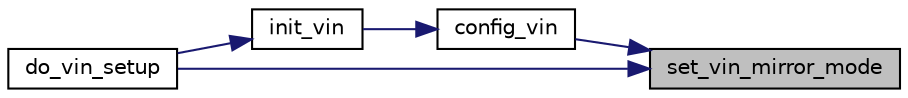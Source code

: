 digraph "set_vin_mirror_mode"
{
 // INTERACTIVE_SVG=YES
 // LATEX_PDF_SIZE
  bgcolor="transparent";
  edge [fontname="Helvetica",fontsize="10",labelfontname="Helvetica",labelfontsize="10"];
  node [fontname="Helvetica",fontsize="10",shape=record];
  rankdir="RL";
  Node1 [label="set_vin_mirror_mode",height=0.2,width=0.4,color="black", fillcolor="grey75", style="filled", fontcolor="black",tooltip=" "];
  Node1 -> Node2 [dir="back",color="midnightblue",fontsize="10",style="solid",fontname="Helvetica"];
  Node2 [label="config_vin",height=0.2,width=0.4,color="black",URL="$d4/daa/vin__init_8c.html#aa59d1aba234e8a6d54c1896c62794b7f",tooltip=" "];
  Node2 -> Node3 [dir="back",color="midnightblue",fontsize="10",style="solid",fontname="Helvetica"];
  Node3 [label="init_vin",height=0.2,width=0.4,color="black",URL="$d4/daa/vin__init_8c.html#a919b1d8600db83ad0b0cecba9ba694e6",tooltip=" "];
  Node3 -> Node4 [dir="back",color="midnightblue",fontsize="10",style="solid",fontname="Helvetica"];
  Node4 [label="do_vin_setup",height=0.2,width=0.4,color="black",URL="$d8/df2/resource__cfg_8c.html#a6e004c3ee4f8089c9a9141565057fc20",tooltip=" "];
  Node1 -> Node4 [dir="back",color="midnightblue",fontsize="10",style="solid",fontname="Helvetica"];
}
